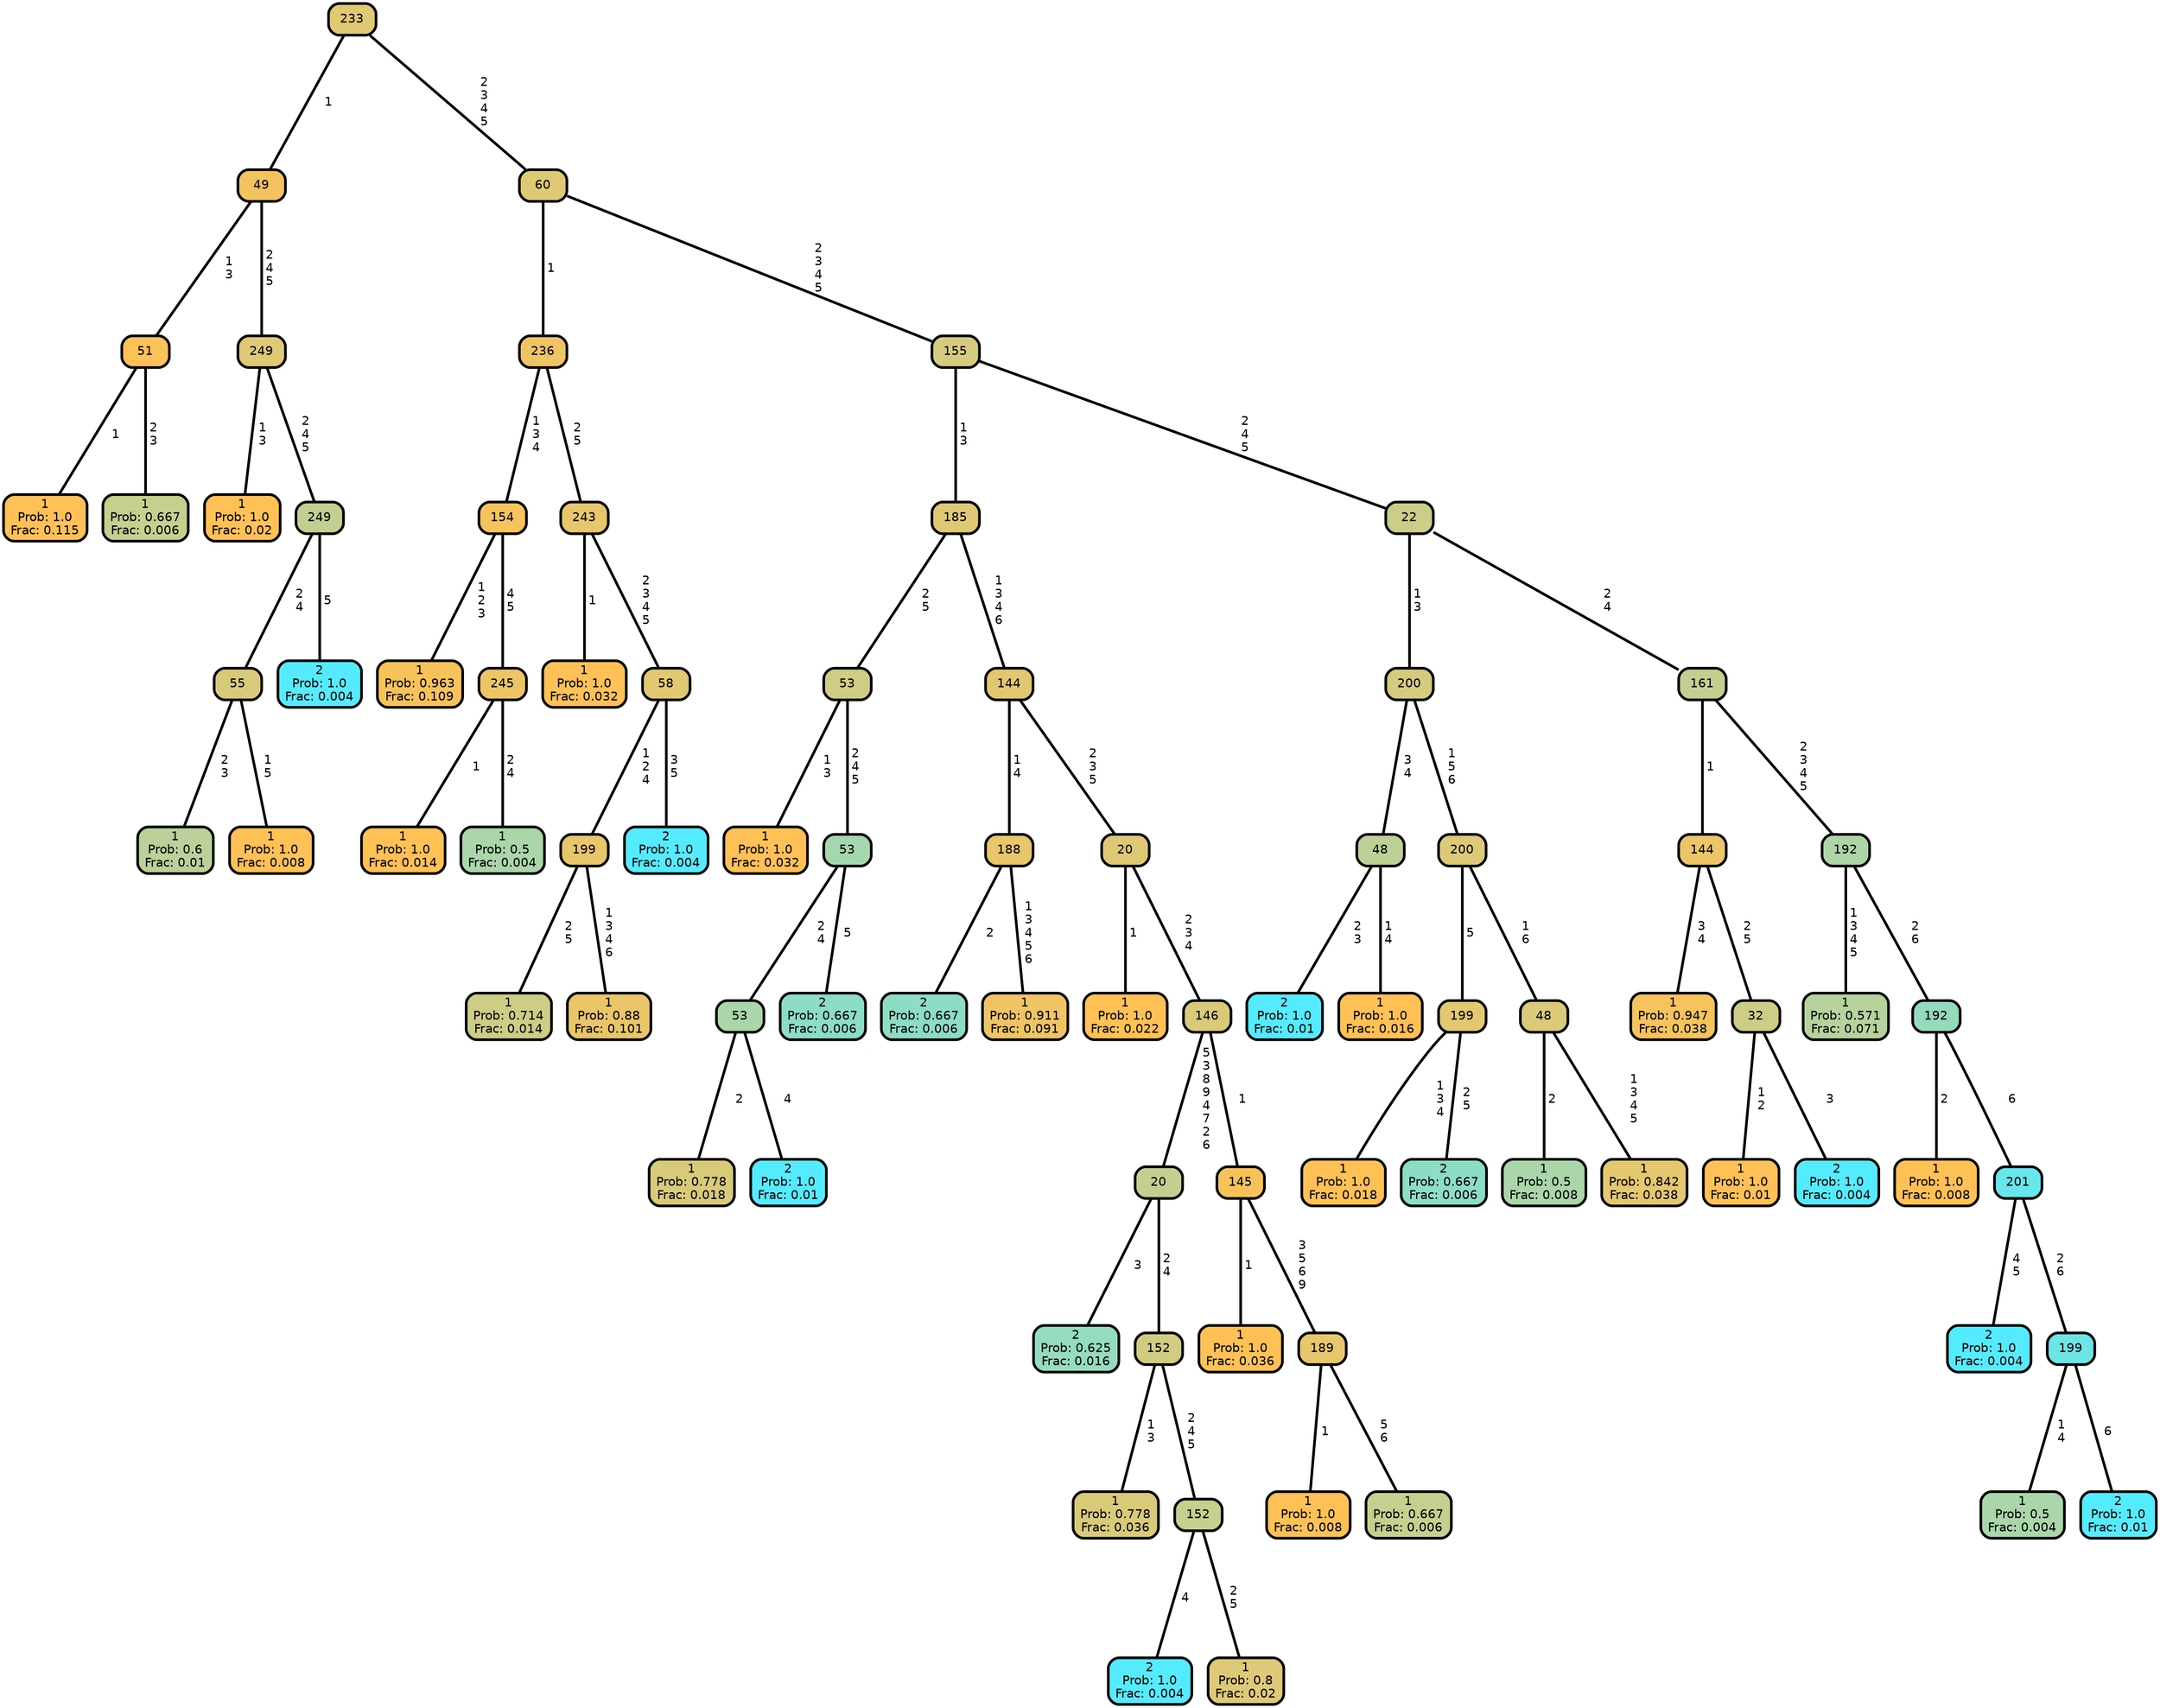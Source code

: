 graph Tree {
node [shape=box, style="filled, rounded",color="black",penwidth="3",fontcolor="black",                 fontname=helvetica] ;
graph [ranksep="0 equally", splines=straight,                 bgcolor=transparent, dpi=200] ;
edge [fontname=helvetica, color=black] ;
0 [label="1
Prob: 1.0
Frac: 0.115", fillcolor="#ffc155"] ;
1 [label="51", fillcolor="#fcc157"] ;
2 [label="1
Prob: 0.667
Frac: 0.006", fillcolor="#c6cf8d"] ;
3 [label="49", fillcolor="#f4c35f"] ;
4 [label="1
Prob: 1.0
Frac: 0.02", fillcolor="#ffc155"] ;
5 [label="249", fillcolor="#dec975"] ;
6 [label="1
Prob: 0.6
Frac: 0.01", fillcolor="#bbd199"] ;
7 [label="55", fillcolor="#d9ca7a"] ;
8 [label="1
Prob: 1.0
Frac: 0.008", fillcolor="#ffc155"] ;
9 [label="249", fillcolor="#c1d092"] ;
10 [label="2
Prob: 1.0
Frac: 0.004", fillcolor="#55ebff"] ;
11 [label="233", fillcolor="#e1c872"] ;
12 [label="1
Prob: 0.963
Frac: 0.109", fillcolor="#f8c25b"] ;
13 [label="154", fillcolor="#f6c35d"] ;
14 [label="1
Prob: 1.0
Frac: 0.014", fillcolor="#ffc155"] ;
15 [label="245", fillcolor="#ecc567"] ;
16 [label="1
Prob: 0.5
Frac: 0.004", fillcolor="#aad6aa"] ;
17 [label="236", fillcolor="#eec465"] ;
18 [label="1
Prob: 1.0
Frac: 0.032", fillcolor="#ffc155"] ;
19 [label="243", fillcolor="#e8c66b"] ;
20 [label="1
Prob: 0.714
Frac: 0.014", fillcolor="#cecd85"] ;
21 [label="199", fillcolor="#e7c66c"] ;
22 [label="1
Prob: 0.88
Frac: 0.101", fillcolor="#eac669"] ;
23 [label="58", fillcolor="#e2c871"] ;
24 [label="2
Prob: 1.0
Frac: 0.004", fillcolor="#55ebff"] ;
25 [label="60", fillcolor="#dec975"] ;
26 [label="1
Prob: 1.0
Frac: 0.032", fillcolor="#ffc155"] ;
27 [label="53", fillcolor="#d0cc83"] ;
28 [label="1
Prob: 0.778
Frac: 0.018", fillcolor="#d9ca7a"] ;
29 [label="53", fillcolor="#aad6aa"] ;
30 [label="2
Prob: 1.0
Frac: 0.01", fillcolor="#55ebff"] ;
31 [label="53", fillcolor="#a5d7af"] ;
32 [label="2
Prob: 0.667
Frac: 0.006", fillcolor="#8dddc6"] ;
33 [label="185", fillcolor="#dfc874"] ;
34 [label="2
Prob: 0.667
Frac: 0.006", fillcolor="#8dddc6"] ;
35 [label="188", fillcolor="#e9c66a"] ;
36 [label="1
Prob: 0.911
Frac: 0.091", fillcolor="#efc464"] ;
37 [label="144", fillcolor="#e3c770"] ;
38 [label="1
Prob: 1.0
Frac: 0.022", fillcolor="#ffc155"] ;
39 [label="20", fillcolor="#dec875"] ;
40 [label="2
Prob: 0.625
Frac: 0.016", fillcolor="#94dbbf"] ;
41 [label="20", fillcolor="#c4cf8f"] ;
42 [label="1
Prob: 0.778
Frac: 0.036", fillcolor="#d9ca7a"] ;
43 [label="152", fillcolor="#d1cc82"] ;
44 [label="2
Prob: 1.0
Frac: 0.004", fillcolor="#55ebff"] ;
45 [label="152", fillcolor="#c6cf8d"] ;
46 [label="1
Prob: 0.8
Frac: 0.02", fillcolor="#ddc977"] ;
47 [label="146", fillcolor="#d9ca7a"] ;
48 [label="1
Prob: 1.0
Frac: 0.036", fillcolor="#ffc155"] ;
49 [label="145", fillcolor="#f8c25b"] ;
50 [label="1
Prob: 1.0
Frac: 0.008", fillcolor="#ffc155"] ;
51 [label="189", fillcolor="#e6c76d"] ;
52 [label="1
Prob: 0.667
Frac: 0.006", fillcolor="#c6cf8d"] ;
53 [label="155", fillcolor="#d5cb7e"] ;
54 [label="2
Prob: 1.0
Frac: 0.01", fillcolor="#55ebff"] ;
55 [label="48", fillcolor="#bdd196"] ;
56 [label="1
Prob: 1.0
Frac: 0.016", fillcolor="#ffc155"] ;
57 [label="200", fillcolor="#d4cb7f"] ;
58 [label="1
Prob: 1.0
Frac: 0.018", fillcolor="#ffc155"] ;
59 [label="199", fillcolor="#e2c871"] ;
60 [label="2
Prob: 0.667
Frac: 0.006", fillcolor="#8dddc6"] ;
61 [label="200", fillcolor="#ddc977"] ;
62 [label="1
Prob: 0.5
Frac: 0.008", fillcolor="#aad6aa"] ;
63 [label="48", fillcolor="#daca79"] ;
64 [label="1
Prob: 0.842
Frac: 0.038", fillcolor="#e4c76f"] ;
65 [label="22", fillcolor="#cace89"] ;
66 [label="1
Prob: 0.947
Frac: 0.038", fillcolor="#f6c35d"] ;
67 [label="144", fillcolor="#ebc568"] ;
68 [label="1
Prob: 1.0
Frac: 0.01", fillcolor="#ffc155"] ;
69 [label="32", fillcolor="#cecd85"] ;
70 [label="2
Prob: 1.0
Frac: 0.004", fillcolor="#55ebff"] ;
71 [label="161", fillcolor="#c3cf90"] ;
72 [label="1
Prob: 0.571
Frac: 0.071", fillcolor="#b6d39d"] ;
73 [label="192", fillcolor="#add5a6"] ;
74 [label="1
Prob: 1.0
Frac: 0.008", fillcolor="#ffc155"] ;
75 [label="192", fillcolor="#96dabd"] ;
76 [label="2
Prob: 1.0
Frac: 0.004", fillcolor="#55ebff"] ;
77 [label="201", fillcolor="#67e6ec"] ;
78 [label="1
Prob: 0.5
Frac: 0.004", fillcolor="#aad6aa"] ;
79 [label="199", fillcolor="#6de5e6"] ;
80 [label="2
Prob: 1.0
Frac: 0.01", fillcolor="#55ebff"] ;
1 -- 0 [label=" 1",penwidth=3] ;
1 -- 2 [label=" 2\n 3",penwidth=3] ;
3 -- 1 [label=" 1\n 3",penwidth=3] ;
3 -- 5 [label=" 2\n 4\n 5",penwidth=3] ;
5 -- 4 [label=" 1\n 3",penwidth=3] ;
5 -- 9 [label=" 2\n 4\n 5",penwidth=3] ;
7 -- 6 [label=" 2\n 3",penwidth=3] ;
7 -- 8 [label=" 1\n 5",penwidth=3] ;
9 -- 7 [label=" 2\n 4",penwidth=3] ;
9 -- 10 [label=" 5",penwidth=3] ;
11 -- 3 [label=" 1",penwidth=3] ;
11 -- 25 [label=" 2\n 3\n 4\n 5",penwidth=3] ;
13 -- 12 [label=" 1\n 2\n 3",penwidth=3] ;
13 -- 15 [label=" 4\n 5",penwidth=3] ;
15 -- 14 [label=" 1",penwidth=3] ;
15 -- 16 [label=" 2\n 4",penwidth=3] ;
17 -- 13 [label=" 1\n 3\n 4",penwidth=3] ;
17 -- 19 [label=" 2\n 5",penwidth=3] ;
19 -- 18 [label=" 1",penwidth=3] ;
19 -- 23 [label=" 2\n 3\n 4\n 5",penwidth=3] ;
21 -- 20 [label=" 2\n 5",penwidth=3] ;
21 -- 22 [label=" 1\n 3\n 4\n 6",penwidth=3] ;
23 -- 21 [label=" 1\n 2\n 4",penwidth=3] ;
23 -- 24 [label=" 3\n 5",penwidth=3] ;
25 -- 17 [label=" 1",penwidth=3] ;
25 -- 53 [label=" 2\n 3\n 4\n 5",penwidth=3] ;
27 -- 26 [label=" 1\n 3",penwidth=3] ;
27 -- 31 [label=" 2\n 4\n 5",penwidth=3] ;
29 -- 28 [label=" 2",penwidth=3] ;
29 -- 30 [label=" 4",penwidth=3] ;
31 -- 29 [label=" 2\n 4",penwidth=3] ;
31 -- 32 [label=" 5",penwidth=3] ;
33 -- 27 [label=" 2\n 5",penwidth=3] ;
33 -- 37 [label=" 1\n 3\n 4\n 6",penwidth=3] ;
35 -- 34 [label=" 2",penwidth=3] ;
35 -- 36 [label=" 1\n 3\n 4\n 5\n 6",penwidth=3] ;
37 -- 35 [label=" 1\n 4",penwidth=3] ;
37 -- 39 [label=" 2\n 3\n 5",penwidth=3] ;
39 -- 38 [label=" 1",penwidth=3] ;
39 -- 47 [label=" 2\n 3\n 4",penwidth=3] ;
41 -- 40 [label=" 3",penwidth=3] ;
41 -- 43 [label=" 2\n 4",penwidth=3] ;
43 -- 42 [label=" 1\n 3",penwidth=3] ;
43 -- 45 [label=" 2\n 4\n 5",penwidth=3] ;
45 -- 44 [label=" 4",penwidth=3] ;
45 -- 46 [label=" 2\n 5",penwidth=3] ;
47 -- 41 [label=" 5\n 3\n 8\n 9\n 4\n 7\n 2\n 6",penwidth=3] ;
47 -- 49 [label=" 1",penwidth=3] ;
49 -- 48 [label=" 1",penwidth=3] ;
49 -- 51 [label=" 3\n 5\n 6\n 9",penwidth=3] ;
51 -- 50 [label=" 1",penwidth=3] ;
51 -- 52 [label=" 5\n 6",penwidth=3] ;
53 -- 33 [label=" 1\n 3",penwidth=3] ;
53 -- 65 [label=" 2\n 4\n 5",penwidth=3] ;
55 -- 54 [label=" 2\n 3",penwidth=3] ;
55 -- 56 [label=" 1\n 4",penwidth=3] ;
57 -- 55 [label=" 3\n 4",penwidth=3] ;
57 -- 61 [label=" 1\n 5\n 6",penwidth=3] ;
59 -- 58 [label=" 1\n 3\n 4",penwidth=3] ;
59 -- 60 [label=" 2\n 5",penwidth=3] ;
61 -- 59 [label=" 5",penwidth=3] ;
61 -- 63 [label=" 1\n 6",penwidth=3] ;
63 -- 62 [label=" 2",penwidth=3] ;
63 -- 64 [label=" 1\n 3\n 4\n 5",penwidth=3] ;
65 -- 57 [label=" 1\n 3",penwidth=3] ;
65 -- 71 [label=" 2\n 4",penwidth=3] ;
67 -- 66 [label=" 3\n 4",penwidth=3] ;
67 -- 69 [label=" 2\n 5",penwidth=3] ;
69 -- 68 [label=" 1\n 2",penwidth=3] ;
69 -- 70 [label=" 3",penwidth=3] ;
71 -- 67 [label=" 1",penwidth=3] ;
71 -- 73 [label=" 2\n 3\n 4\n 5",penwidth=3] ;
73 -- 72 [label=" 1\n 3\n 4\n 5",penwidth=3] ;
73 -- 75 [label=" 2\n 6",penwidth=3] ;
75 -- 74 [label=" 2",penwidth=3] ;
75 -- 77 [label=" 6",penwidth=3] ;
77 -- 76 [label=" 4\n 5",penwidth=3] ;
77 -- 79 [label=" 2\n 6",penwidth=3] ;
79 -- 78 [label=" 1\n 4",penwidth=3] ;
79 -- 80 [label=" 6",penwidth=3] ;
{rank = same;}}